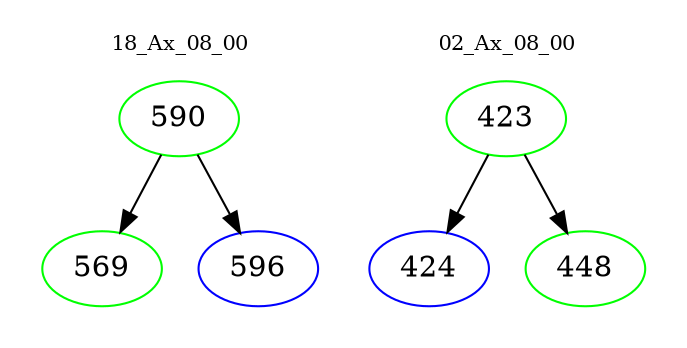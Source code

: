 digraph{
subgraph cluster_0 {
color = white
label = "18_Ax_08_00";
fontsize=10;
T0_590 [label="590", color="green"]
T0_590 -> T0_569 [color="black"]
T0_569 [label="569", color="green"]
T0_590 -> T0_596 [color="black"]
T0_596 [label="596", color="blue"]
}
subgraph cluster_1 {
color = white
label = "02_Ax_08_00";
fontsize=10;
T1_423 [label="423", color="green"]
T1_423 -> T1_424 [color="black"]
T1_424 [label="424", color="blue"]
T1_423 -> T1_448 [color="black"]
T1_448 [label="448", color="green"]
}
}
